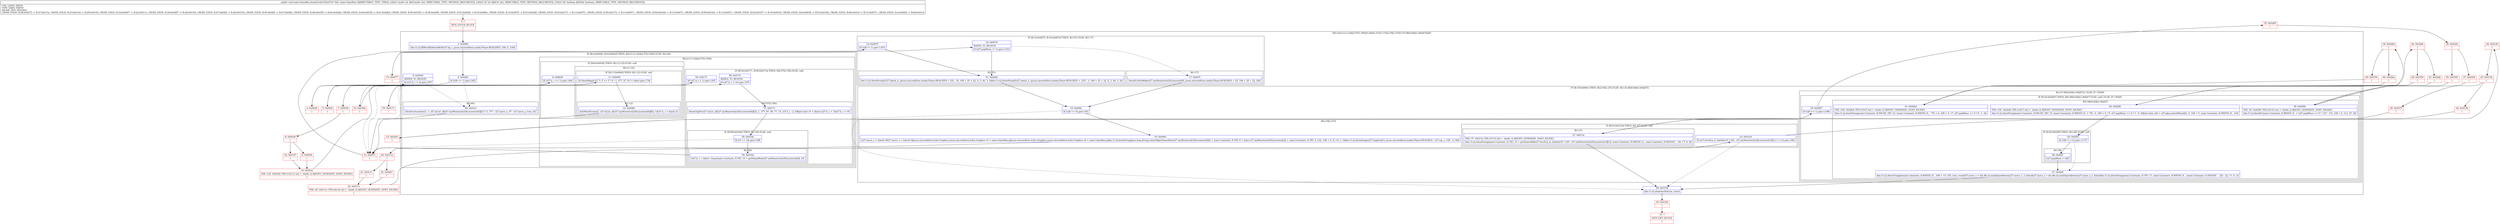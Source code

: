 digraph "CFG formain.GameRun.drawEvolveUI(IIZ)V" {
subgraph cluster_Region_1716682739 {
label = "R(5:1|(2:(1:(1:12))|(2:57|(1:59)))(1:60)|(1:51)(1:17)|(2:19|(1:27))(1:(5:38|41|44|(1:46)|47))|29)";
node [shape=record,color=blue];
Node_1 [shape=record,label="{1\:\ 0x0000|ldm.Ui.i().fillRectB()ldrawBG0(r27.bg_c, javax.microedition.media.Player.REALIZED, 108, 5, 230)l}"];
subgraph cluster_IfRegion_858892302 {
label = "IF [B:2:0x0026, B:4:0x002d] THEN: R(2:(1:(1:12))|(2:57|(1:59))) ELSE: R(1:60)";
node [shape=record,color=blue];
Node_2 [shape=record,label="{2\:\ 0x0026|lif (r28 == 1) goto L65l}"];
Node_4 [shape=record,label="{4\:\ 0x002d|ADDED_TO_REGION\l|lif (r27.b_c \> 0) goto L67l}"];
subgraph cluster_Region_2072392754 {
label = "R(2:(1:(1:12))|(2:57|(1:59)))";
node [shape=record,color=blue];
subgraph cluster_IfRegion_277365191 {
label = "IF [B:6:0x0036] THEN: R(1:(1:12)) ELSE: null";
node [shape=record,color=blue];
Node_6 [shape=record,label="{6\:\ 0x0036|lif (r27.b_c == 1) goto L69l}"];
subgraph cluster_Region_1708132802 {
label = "R(1:(1:12))";
node [shape=record,color=blue];
subgraph cluster_IfRegion_1537195182 {
label = "IF [B:11:0x0049] THEN: R(1:12) ELSE: null";
node [shape=record,color=blue];
Node_11 [shape=record,label="{11\:\ 0x0049|lif (drawMagicC(5, 5, 5 == 5 ? 6 : 1, 377, 97, 0) != false) goto L74l}"];
subgraph cluster_Region_301081675 {
label = "R(1:12)";
node [shape=record,color=blue];
Node_12 [shape=record,label="{12\:\ 0x004b|linitMonStream(2, r27.mList_id[r27.myMonsters[r29].monster[0]][0], 1)lr27.b_c = (byte) 2l}"];
}
}
}
}
subgraph cluster_IfRegion_1126615499 {
label = "IF [B:54:0x0171, B:56:0x017a] THEN: R(2:57|(1:59)) ELSE: null";
node [shape=record,color=blue];
Node_54 [shape=record,label="{54\:\ 0x0171|lif (r27.b_c \> 1) goto L95l}"];
Node_56 [shape=record,label="{56\:\ 0x017a|ADDED_TO_REGION\l|lif (r27.b_c \< 14) goto L97l}"];
subgraph cluster_Region_570592675 {
label = "R(2:57|(1:59))";
node [shape=record,color=blue];
Node_57 [shape=record,label="{57\:\ 0x017c|ldrawClipPic(r27.mList_id[r27.myMonsters[r29].monster[0]][1], 1, 377, 97, 80, 77, 15, r27.b_c \- 2, 0)lbyte byte r5 = (byte) (r27.b_c + 1)lr27.b_c = r5l}"];
subgraph cluster_IfRegion_1915948883 {
label = "IF [B:58:0x01bb] THEN: R(1:59) ELSE: null";
node [shape=record,color=blue];
Node_58 [shape=record,label="{58\:\ 0x01bb|lif (r5 == 14) goto L99l}"];
subgraph cluster_Region_652039796 {
label = "R(1:59)";
node [shape=record,color=blue];
Node_59 [shape=record,label="{59\:\ 0x01bd|lr27.b_c = (byte) \-1lsay(main.Constants_H.TXT_19 + getNameMon(r27.myMonsters[r29].monster[0]), 0)l}"];
}
}
}
}
}
subgraph cluster_Region_8516813 {
label = "R(1:60)";
node [shape=record,color=blue];
Node_60 [shape=record,label="{60\:\ 0x01ef|ldrawCartoonOne(1, 1, r27.mList_id[r27.myMonsters[r29].monster[0]][1] * 3, 377 \- r27.move_x, 97 \- r27.move_y, true, 0)l}"];
}
}
subgraph cluster_IfRegion_5327082 {
label = "IF [B:14:0x0075, B:16:0x007d] THEN: R(1:51) ELSE: R(1:17)";
node [shape=record,color=blue];
Node_14 [shape=record,label="{14\:\ 0x0075|lif (r28 != 1) goto L101l}"];
Node_16 [shape=record,label="{16\:\ 0x007d|ADDED_TO_REGION\l|lif (r27.popMenu != 1) goto L101l}"];
subgraph cluster_Region_1976345018 {
label = "R(1:51)";
node [shape=record,color=blue];
Node_51 [shape=record,label="{51\:\ 0x0228|ldm.Ui.i().drawStringY(r27.about_b, (javax.microedition.media.Player.REALIZED + 25) \- 16, 108 + 25 + 22, 0, 3, 40, 3, 0)ldm.Ui.i().drawStringY(r27.about_a, (javax.microedition.media.Player.REALIZED + 125) \- 3, 108 + 25 + 22, 0, 3, 40, 3, 0)l}"];
}
subgraph cluster_Region_971913089 {
label = "R(1:17)";
node [shape=record,color=blue];
Node_17 [shape=record,label="{17\:\ 0x007f|ldrawEvolveMake(r27.myMonsters[r29].monster[0], javax.microedition.media.Player.REALIZED + 25, 108 + 25 + 22, 28)l}"];
}
}
subgraph cluster_IfRegion_910593005 {
label = "IF [B:18:0x009c] THEN: R(2:19|(1:27)) ELSE: R(1:(5:38|41|44|(1:46)|47))";
node [shape=record,color=blue];
Node_18 [shape=record,label="{18\:\ 0x009c|lif (r28 == 0) goto L81l}"];
subgraph cluster_Region_1420668981 {
label = "R(2:19|(1:27))";
node [shape=record,color=blue];
Node_19 [shape=record,label="{19\:\ 0x009e|lr27.move_y = (short) 0lr27.move_x = (short) 0ljavax.microedition.lcdui.Graphics javax.microedition.lcdui.Graphics r5 = main.GameRun.gljavax.microedition.lcdui.Graphics javax.microedition.lcdui.Graphics r6 = main.GameRun.gldm.Ui.i().drawString(java.lang.String.valueOf(getNameMon(r27.myMonsters[r29].monster[0])) + main.Constants_H.TXT_8 + ((int) r27.myMonsters[r29].monster[2]) + main.Constants_H.TXT_9, 432, 108 + 4, 8 \| 16, 1, 0)ldm.Ui.i().drawImage(r27.imgItem[1], javax.microedition.media.Player.REALIZED \- r27.say_s, 108 \- 4, 36)l}"];
subgraph cluster_IfRegion_1012569047 {
label = "IF [B:23:0x0124] THEN: R(1:27) ELSE: null";
node [shape=record,color=blue];
Node_23 [shape=record,label="{23\:\ 0x0124|lif (r27.levelUp_in_battle[r30 ? r29 : r27.myMonsters[r29].monster[1]][1] != (\-1)) goto L86l}"];
subgraph cluster_Region_747320471 {
label = "R(1:27)";
node [shape=record,color=blue];
Node_27 [shape=record,label="{27\:\ 0x013a|PHI: r7l  0x013a: PHI (r7v10 int) =  binds: [] A[DONT_GENERATE, DONT_INLINE]\l|ldm.Ui.i().drawString(main.Constants_H.TXT_10 + getNameSkill(r27.levelUp_in_battle[r30 ? r29 : r27.myMonsters[r29].monster[1]][1]), main.Constants_H.WIDTH_H_, main.Constants_H.HEIGHT_ \- 60, 17, 9, 0)l}"];
}
}
}
subgraph cluster_Region_1687243960 {
label = "R(1:(5:38|41|44|(1:46)|47)) | ELSE_IF_CHAIN\l";
node [shape=record,color=blue];
subgraph cluster_IfRegion_1711974948 {
label = "IF [B:34:0x0287] THEN: R(5:38|41|44|(1:46)|47) ELSE: null | ELSE_IF_CHAIN\l";
node [shape=record,color=blue];
Node_34 [shape=record,label="{34\:\ 0x0287|lif (r28 == 1) goto L106l}"];
subgraph cluster_Region_107878141 {
label = "R(5:38|41|44|(1:46)|47)";
node [shape=record,color=blue];
Node_38 [shape=record,label="{38\:\ 0x0296|PHI: r5l  0x0296: PHI (r5v16 int) =  binds: [] A[DONT_GENERATE, DONT_INLINE]\l|ldm.Ui.i().drawK1(main.Constants_H.WIDTH_H_ + (r27.popMenu == 0 ? \-127 : 15), 108 + 6, 113, 27, 4)l}"];
Node_41 [shape=record,label="{41\:\ 0x02bd|PHI: r16l  0x02bd: PHI (r16v5 int) =  binds: [] A[DONT_GENERATE, DONT_INLINE]\l|ldm.Ui.i().drawString(main.Constants_H.PAUSE_TXT_14, (main.Constants_H.WIDTH_H_ \- 75) + 4, 108 + 5, 17, r27.popMenu == 0 ? 0 : 1, 0)l}"];
Node_44 [shape=record,label="{44\:\ 0x02db|PHI: r16l  0x02db: PHI (r16v7 int) =  binds: [] A[DONT_GENERATE, DONT_INLINE]\l|ldm.Ui.i().drawString(main.Constants_H.PAUSE_TXT_15, (main.Constants_H.WIDTH_H_ + 75) \- 4, 108 + 5, 17, r27.popMenu == 0 ? 1 : 0, 0)lbyte byte r26 = r27.pkey.selectMenuX(2, 0, 108 + 5, main.Constants_H.WIDTH_H_, 33)l}"];
subgraph cluster_IfRegion_715083719 {
label = "IF [B:45:0x02f5] THEN: R(1:46) ELSE: null";
node [shape=record,color=blue];
Node_45 [shape=record,label="{45\:\ 0x02f5|lif (r26 != (\-1)) goto L117l}"];
subgraph cluster_Region_605003907 {
label = "R(1:46)";
node [shape=record,color=blue];
Node_46 [shape=record,label="{46\:\ 0x02f7|lr27.popMenu = r26l}"];
}
}
Node_47 [shape=record,label="{47\:\ 0x02fd|ldm.Ui.i().drawTriangle(main.Constants_H.WIDTH_H_, 108 + 15, 150, true, true)lr27.move_x = dm.Ms.i().mathSpeedDown(r27.move_x, 3, false)lr27.move_y = dm.Ms.i().mathSpeedDown(r27.move_y, 3, false)ldm.Ui.i().drawString(main.Constants_H.TXT_17, main.Constants_H.WIDTH_H_, (main.Constants_H.HEIGHT_ \- 25) \- 22, 17, 0, 1)l}"];
}
}
}
}
Node_29 [shape=record,label="{29\:\ 0x015d|ldm.Ui.i().drawYesNo(true, true)l}"];
}
Node_0 [shape=record,color=red,label="{0\:\ ?|MTH_ENTER_BLOCK\l|l}"];
Node_3 [shape=record,color=red,label="{3\:\ 0x0028|l}"];
Node_5 [shape=record,color=red,label="{5\:\ 0x002f|l}"];
Node_7 [shape=record,color=red,label="{7\:\ 0x0038|l}"];
Node_8 [shape=record,color=red,label="{8\:\ 0x0039|l}"];
Node_9 [shape=record,color=red,label="{9\:\ 0x003b|l}"];
Node_10 [shape=record,color=red,label="{10\:\ 0x003d|PHI: r12l  0x003d: PHI (r12v13 int) =  binds: [] A[DONT_GENERATE, DONT_INLINE]\l|l}"];
Node_13 [shape=record,color=red,label="{13\:\ 0x0071|l}"];
Node_15 [shape=record,color=red,label="{15\:\ 0x0077|l}"];
Node_20 [shape=record,color=red,label="{20\:\ 0x011a|l}"];
Node_21 [shape=record,color=red,label="{21\:\ 0x011c|l}"];
Node_22 [shape=record,color=red,label="{22\:\ 0x011e|PHI: r6l  0x011e: PHI (r6v34 int) =  binds: [] A[DONT_GENERATE, DONT_INLINE]\l|l}"];
Node_24 [shape=record,color=red,label="{24\:\ 0x0126|l}"];
Node_25 [shape=record,color=red,label="{25\:\ 0x0136|l}"];
Node_26 [shape=record,color=red,label="{26\:\ 0x0138|l}"];
Node_28 [shape=record,color=red,label="{28\:\ 0x0275|l}"];
Node_30 [shape=record,color=red,label="{30\:\ 0x0166|l}"];
Node_31 [shape=record,color=red,label="{31\:\ ?|MTH_EXIT_BLOCK\l|l}"];
Node_32 [shape=record,color=red,label="{32\:\ 0x0267|l}"];
Node_33 [shape=record,color=red,label="{33\:\ 0x0283|l}"];
Node_35 [shape=record,color=red,label="{35\:\ 0x0289|l}"];
Node_36 [shape=record,color=red,label="{36\:\ 0x0292|l}"];
Node_37 [shape=record,color=red,label="{37\:\ 0x0294|l}"];
Node_39 [shape=record,color=red,label="{39\:\ 0x02b8|l}"];
Node_40 [shape=record,color=red,label="{40\:\ 0x02ba|l}"];
Node_42 [shape=record,color=red,label="{42\:\ 0x02d6|l}"];
Node_43 [shape=record,color=red,label="{43\:\ 0x02d8|l}"];
Node_48 [shape=record,color=red,label="{48\:\ 0x0359|l}"];
Node_49 [shape=record,color=red,label="{49\:\ 0x0354|l}"];
Node_50 [shape=record,color=red,label="{50\:\ 0x0350|l}"];
Node_52 [shape=record,color=red,label="{52\:\ 0x0167|l}"];
Node_53 [shape=record,color=red,label="{53\:\ 0x016b|l}"];
Node_55 [shape=record,color=red,label="{55\:\ 0x0173|l}"];
MethodNode[shape=record,label="{public void main.GameRun.drawEvolveUI((r27v0 'this' main.GameRun A[IMMUTABLE_TYPE, THIS]), (r28v0 'mode' int A[D('mode' int), IMMUTABLE_TYPE, METHOD_ARGUMENT]), (r29v0 'id' int A[D('id' int), IMMUTABLE_TYPE, METHOD_ARGUMENT]), (r30v0 'bb' boolean A[D('bb' boolean), IMMUTABLE_TYPE, METHOD_ARGUMENT]))  | USE_LINES_HINTS\lTYPE_VARS: EMPTY\lINLINE_NOT_NEEDED\lCROSS_EDGE: B:28:0x0275 \-\> B:27:0x013a, CROSS_EDGE: B:23:0x0124 \-\> B:29:0x015d, CROSS_EDGE: B:32:0x0267 \-\> B:22:0x011e, CROSS_EDGE: B:34:0x0287 \-\> B:29:0x015d, CROSS_EDGE: B:47:0x02fd \-\> B:29:0x015d, CROSS_EDGE: B:45:0x02f5 \-\> B:47:0x02fd, CROSS_EDGE: B:48:0x0359 \-\> B:44:0x02db, CROSS_EDGE: B:49:0x0354 \-\> B:41:0x02bd, CROSS_EDGE: B:50:0x0350 \-\> B:38:0x0296, CROSS_EDGE: B:51:0x0228 \-\> B:18:0x009c, CROSS_EDGE: B:14:0x0075 \-\> B:51:0x0228, CROSS_EDGE: B:54:0x0171 \-\> B:13:0x0071, CROSS_EDGE: B:56:0x017a \-\> B:13:0x0071, CROSS_EDGE: B:58:0x01bb \-\> B:13:0x0071, CROSS_EDGE: B:59:0x01bd \-\> B:13:0x0071, CROSS_EDGE: B:52:0x0167 \-\> B:10:0x003d, CROSS_EDGE: B:6:0x0036 \-\> B:53:0x016b, CROSS_EDGE: B:60:0x01ef \-\> B:13:0x0071, CROSS_EDGE: B:2:0x0026 \-\> B:60:0x01ef\l}"];
MethodNode -> Node_0;
Node_1 -> Node_2;
Node_2 -> Node_3;
Node_2 -> Node_60[style=dashed];
Node_4 -> Node_5;
Node_4 -> Node_60[style=dashed];
Node_6 -> Node_7;
Node_6 -> Node_53[style=dashed];
Node_11 -> Node_12;
Node_11 -> Node_53[style=dashed];
Node_12 -> Node_13;
Node_54 -> Node_13[style=dashed];
Node_54 -> Node_55;
Node_56 -> Node_13[style=dashed];
Node_56 -> Node_57;
Node_57 -> Node_58;
Node_58 -> Node_13[style=dashed];
Node_58 -> Node_59;
Node_59 -> Node_13;
Node_60 -> Node_13;
Node_14 -> Node_15[style=dashed];
Node_14 -> Node_51;
Node_16 -> Node_17[style=dashed];
Node_16 -> Node_51;
Node_51 -> Node_18;
Node_17 -> Node_18;
Node_18 -> Node_19;
Node_18 -> Node_33[style=dashed];
Node_19 -> Node_20;
Node_23 -> Node_24;
Node_23 -> Node_29[style=dashed];
Node_27 -> Node_29;
Node_34 -> Node_29[style=dashed];
Node_34 -> Node_35;
Node_38 -> Node_39;
Node_41 -> Node_42;
Node_44 -> Node_45;
Node_45 -> Node_46;
Node_45 -> Node_47[style=dashed];
Node_46 -> Node_47;
Node_47 -> Node_29;
Node_29 -> Node_30;
Node_0 -> Node_1;
Node_3 -> Node_4;
Node_5 -> Node_6;
Node_7 -> Node_8;
Node_8 -> Node_9;
Node_8 -> Node_52;
Node_9 -> Node_10;
Node_10 -> Node_11;
Node_13 -> Node_14;
Node_15 -> Node_16;
Node_20 -> Node_21;
Node_20 -> Node_32;
Node_21 -> Node_22;
Node_22 -> Node_23;
Node_24 -> Node_25;
Node_25 -> Node_26;
Node_25 -> Node_28;
Node_26 -> Node_27;
Node_28 -> Node_27;
Node_30 -> Node_31;
Node_32 -> Node_22;
Node_33 -> Node_34;
Node_35 -> Node_36;
Node_36 -> Node_37;
Node_36 -> Node_50;
Node_37 -> Node_38;
Node_39 -> Node_40;
Node_39 -> Node_49;
Node_40 -> Node_41;
Node_42 -> Node_43;
Node_42 -> Node_48;
Node_43 -> Node_44;
Node_48 -> Node_44;
Node_49 -> Node_41;
Node_50 -> Node_38;
Node_52 -> Node_10;
Node_53 -> Node_54;
Node_55 -> Node_56;
}

